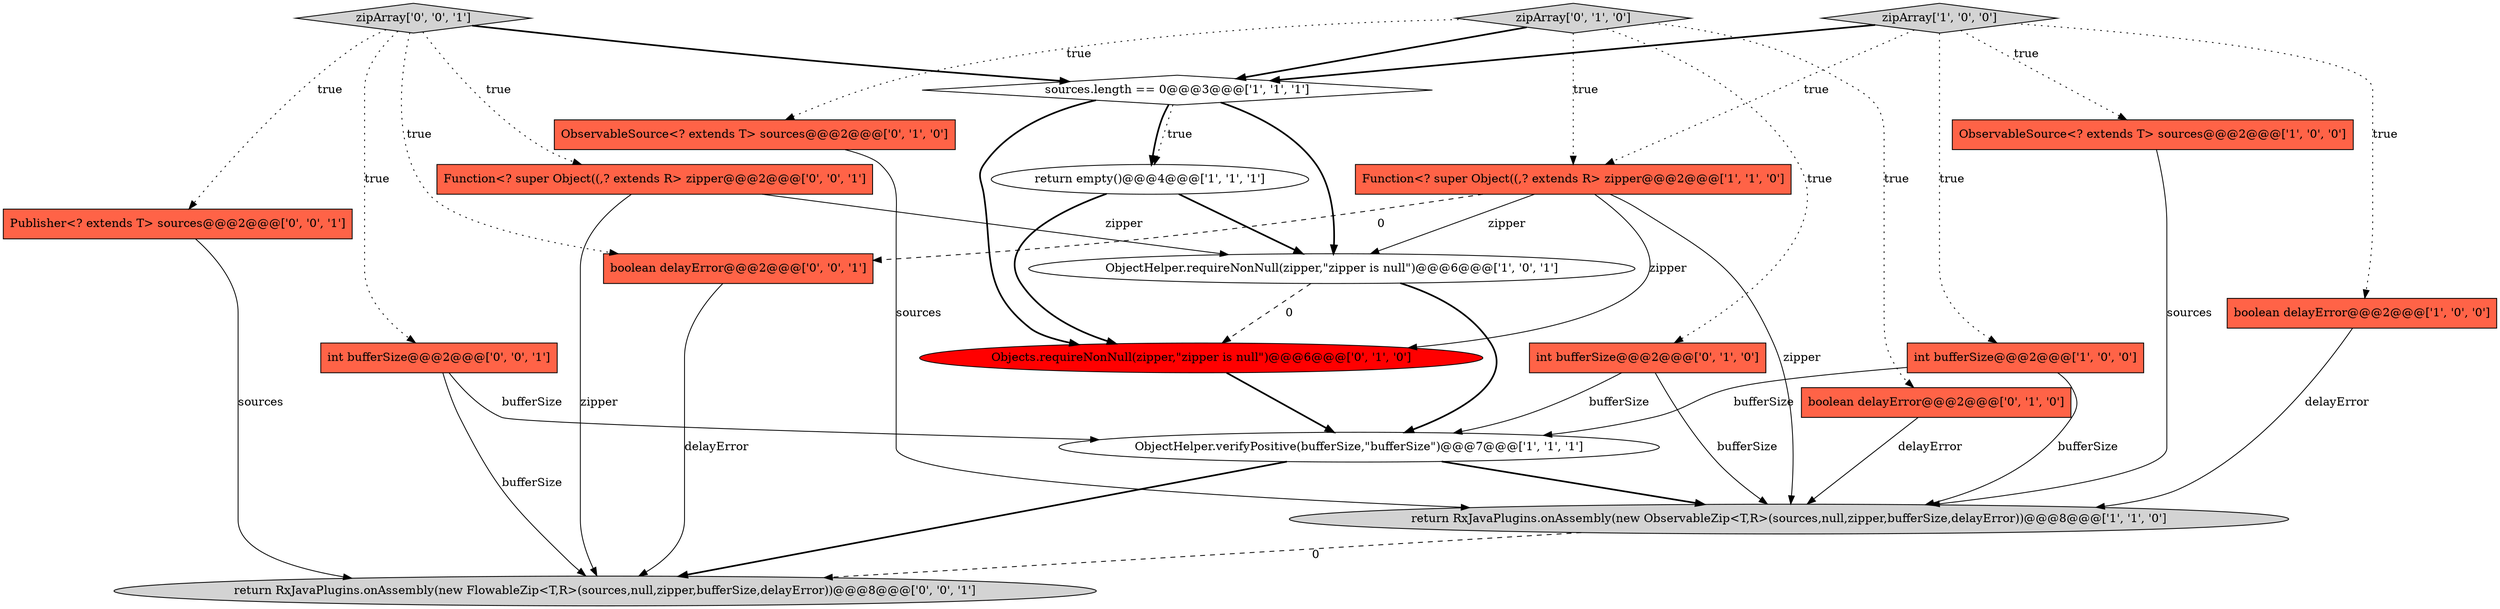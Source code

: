 digraph {
8 [style = filled, label = "ObservableSource<? extends T> sources@@@2@@@['1', '0', '0']", fillcolor = tomato, shape = box image = "AAA0AAABBB1BBB"];
1 [style = filled, label = "boolean delayError@@@2@@@['1', '0', '0']", fillcolor = tomato, shape = box image = "AAA0AAABBB1BBB"];
16 [style = filled, label = "return RxJavaPlugins.onAssembly(new FlowableZip<T,R>(sources,null,zipper,bufferSize,delayError))@@@8@@@['0', '0', '1']", fillcolor = lightgray, shape = ellipse image = "AAA0AAABBB3BBB"];
4 [style = filled, label = "sources.length == 0@@@3@@@['1', '1', '1']", fillcolor = white, shape = diamond image = "AAA0AAABBB1BBB"];
13 [style = filled, label = "zipArray['0', '1', '0']", fillcolor = lightgray, shape = diamond image = "AAA0AAABBB2BBB"];
3 [style = filled, label = "int bufferSize@@@2@@@['1', '0', '0']", fillcolor = tomato, shape = box image = "AAA0AAABBB1BBB"];
5 [style = filled, label = "return empty()@@@4@@@['1', '1', '1']", fillcolor = white, shape = ellipse image = "AAA0AAABBB1BBB"];
15 [style = filled, label = "Publisher<? extends T> sources@@@2@@@['0', '0', '1']", fillcolor = tomato, shape = box image = "AAA0AAABBB3BBB"];
6 [style = filled, label = "ObjectHelper.verifyPositive(bufferSize,\"bufferSize\")@@@7@@@['1', '1', '1']", fillcolor = white, shape = ellipse image = "AAA0AAABBB1BBB"];
0 [style = filled, label = "ObjectHelper.requireNonNull(zipper,\"zipper is null\")@@@6@@@['1', '0', '1']", fillcolor = white, shape = ellipse image = "AAA0AAABBB1BBB"];
17 [style = filled, label = "int bufferSize@@@2@@@['0', '0', '1']", fillcolor = tomato, shape = box image = "AAA0AAABBB3BBB"];
14 [style = filled, label = "boolean delayError@@@2@@@['0', '1', '0']", fillcolor = tomato, shape = box image = "AAA0AAABBB2BBB"];
2 [style = filled, label = "return RxJavaPlugins.onAssembly(new ObservableZip<T,R>(sources,null,zipper,bufferSize,delayError))@@@8@@@['1', '1', '0']", fillcolor = lightgray, shape = ellipse image = "AAA0AAABBB1BBB"];
12 [style = filled, label = "Objects.requireNonNull(zipper,\"zipper is null\")@@@6@@@['0', '1', '0']", fillcolor = red, shape = ellipse image = "AAA1AAABBB2BBB"];
19 [style = filled, label = "zipArray['0', '0', '1']", fillcolor = lightgray, shape = diamond image = "AAA0AAABBB3BBB"];
9 [style = filled, label = "Function<? super Object((,? extends R> zipper@@@2@@@['1', '1', '0']", fillcolor = tomato, shape = box image = "AAA0AAABBB1BBB"];
20 [style = filled, label = "boolean delayError@@@2@@@['0', '0', '1']", fillcolor = tomato, shape = box image = "AAA0AAABBB3BBB"];
11 [style = filled, label = "ObservableSource<? extends T> sources@@@2@@@['0', '1', '0']", fillcolor = tomato, shape = box image = "AAA0AAABBB2BBB"];
7 [style = filled, label = "zipArray['1', '0', '0']", fillcolor = lightgray, shape = diamond image = "AAA0AAABBB1BBB"];
10 [style = filled, label = "int bufferSize@@@2@@@['0', '1', '0']", fillcolor = tomato, shape = box image = "AAA0AAABBB2BBB"];
18 [style = filled, label = "Function<? super Object((,? extends R> zipper@@@2@@@['0', '0', '1']", fillcolor = tomato, shape = box image = "AAA0AAABBB3BBB"];
9->20 [style = dashed, label="0"];
4->5 [style = dotted, label="true"];
18->0 [style = solid, label="zipper"];
14->2 [style = solid, label="delayError"];
3->2 [style = solid, label="bufferSize"];
0->6 [style = bold, label=""];
19->17 [style = dotted, label="true"];
19->20 [style = dotted, label="true"];
20->16 [style = solid, label="delayError"];
19->18 [style = dotted, label="true"];
8->2 [style = solid, label="sources"];
10->6 [style = solid, label="bufferSize"];
7->4 [style = bold, label=""];
7->9 [style = dotted, label="true"];
11->2 [style = solid, label="sources"];
19->15 [style = dotted, label="true"];
17->6 [style = solid, label="bufferSize"];
13->10 [style = dotted, label="true"];
12->6 [style = bold, label=""];
0->12 [style = dashed, label="0"];
4->0 [style = bold, label=""];
6->2 [style = bold, label=""];
9->0 [style = solid, label="zipper"];
1->2 [style = solid, label="delayError"];
15->16 [style = solid, label="sources"];
9->2 [style = solid, label="zipper"];
5->0 [style = bold, label=""];
5->12 [style = bold, label=""];
7->3 [style = dotted, label="true"];
6->16 [style = bold, label=""];
2->16 [style = dashed, label="0"];
3->6 [style = solid, label="bufferSize"];
17->16 [style = solid, label="bufferSize"];
18->16 [style = solid, label="zipper"];
4->12 [style = bold, label=""];
13->11 [style = dotted, label="true"];
19->4 [style = bold, label=""];
10->2 [style = solid, label="bufferSize"];
9->12 [style = solid, label="zipper"];
7->1 [style = dotted, label="true"];
7->8 [style = dotted, label="true"];
13->14 [style = dotted, label="true"];
4->5 [style = bold, label=""];
13->4 [style = bold, label=""];
13->9 [style = dotted, label="true"];
}
